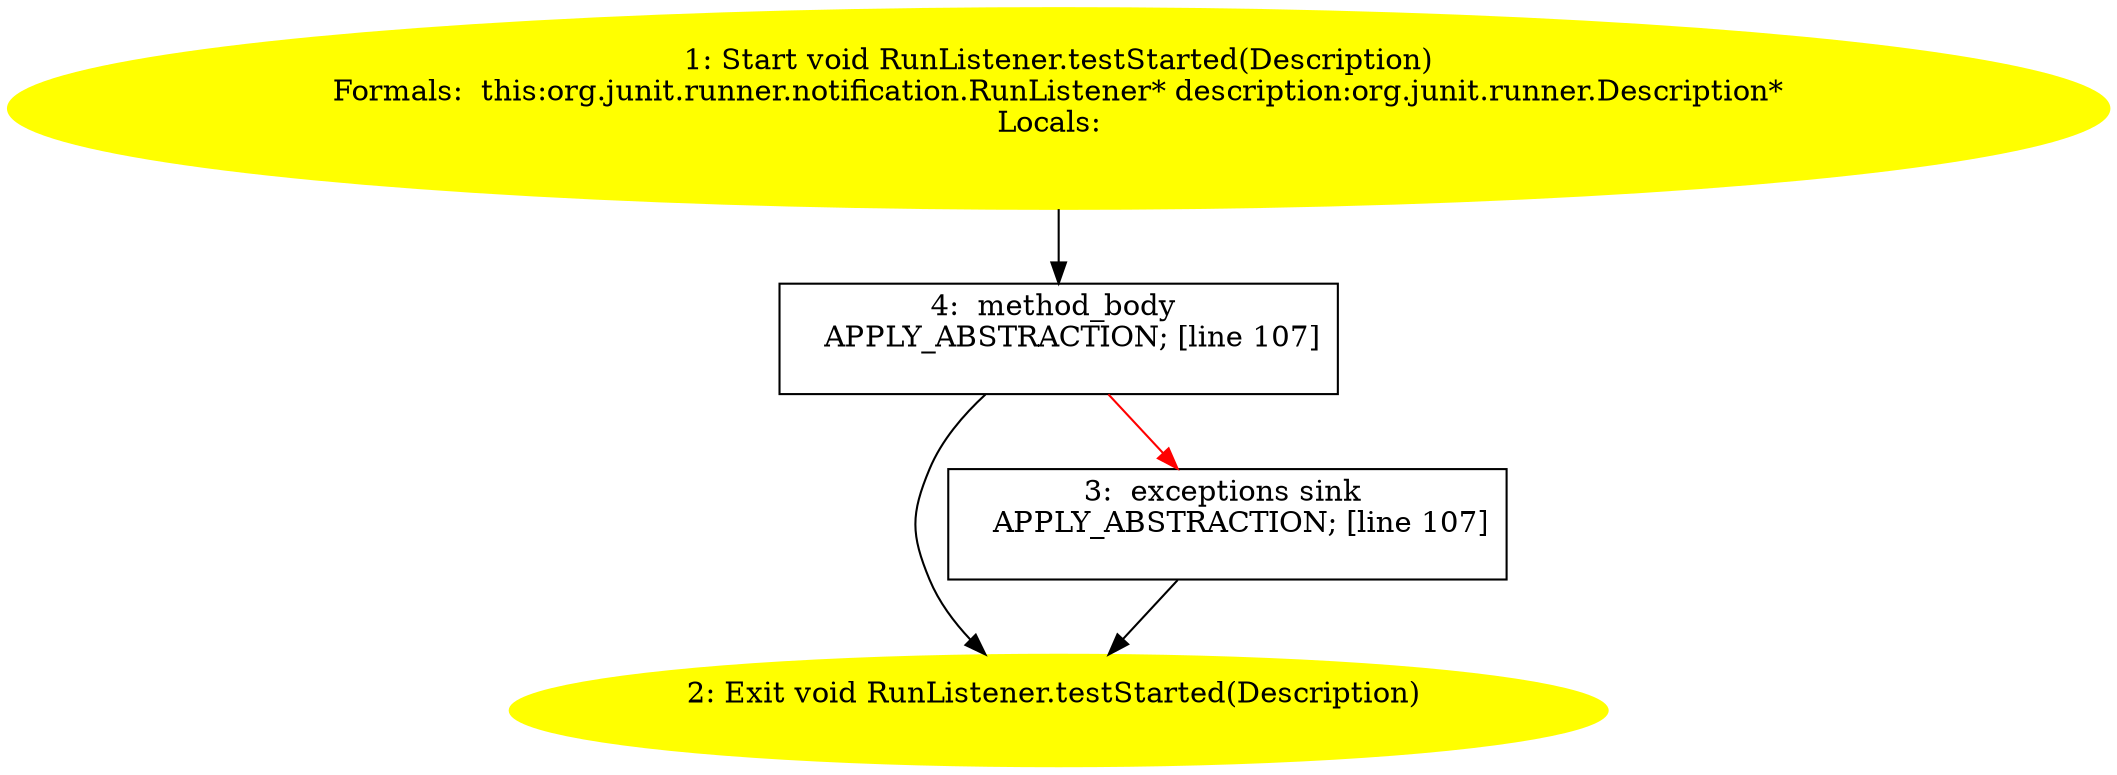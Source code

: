 /* @generated */
digraph cfg {
"org.junit.runner.notification.RunListener.testStarted(org.junit.runner.Description):void.89448abda551866df8a5e15621be6c81_1" [label="1: Start void RunListener.testStarted(Description)\nFormals:  this:org.junit.runner.notification.RunListener* description:org.junit.runner.Description*\nLocals:  \n  " color=yellow style=filled]
	

	 "org.junit.runner.notification.RunListener.testStarted(org.junit.runner.Description):void.89448abda551866df8a5e15621be6c81_1" -> "org.junit.runner.notification.RunListener.testStarted(org.junit.runner.Description):void.89448abda551866df8a5e15621be6c81_4" ;
"org.junit.runner.notification.RunListener.testStarted(org.junit.runner.Description):void.89448abda551866df8a5e15621be6c81_2" [label="2: Exit void RunListener.testStarted(Description) \n  " color=yellow style=filled]
	

"org.junit.runner.notification.RunListener.testStarted(org.junit.runner.Description):void.89448abda551866df8a5e15621be6c81_3" [label="3:  exceptions sink \n   APPLY_ABSTRACTION; [line 107]\n " shape="box"]
	

	 "org.junit.runner.notification.RunListener.testStarted(org.junit.runner.Description):void.89448abda551866df8a5e15621be6c81_3" -> "org.junit.runner.notification.RunListener.testStarted(org.junit.runner.Description):void.89448abda551866df8a5e15621be6c81_2" ;
"org.junit.runner.notification.RunListener.testStarted(org.junit.runner.Description):void.89448abda551866df8a5e15621be6c81_4" [label="4:  method_body \n   APPLY_ABSTRACTION; [line 107]\n " shape="box"]
	

	 "org.junit.runner.notification.RunListener.testStarted(org.junit.runner.Description):void.89448abda551866df8a5e15621be6c81_4" -> "org.junit.runner.notification.RunListener.testStarted(org.junit.runner.Description):void.89448abda551866df8a5e15621be6c81_2" ;
	 "org.junit.runner.notification.RunListener.testStarted(org.junit.runner.Description):void.89448abda551866df8a5e15621be6c81_4" -> "org.junit.runner.notification.RunListener.testStarted(org.junit.runner.Description):void.89448abda551866df8a5e15621be6c81_3" [color="red" ];
}
